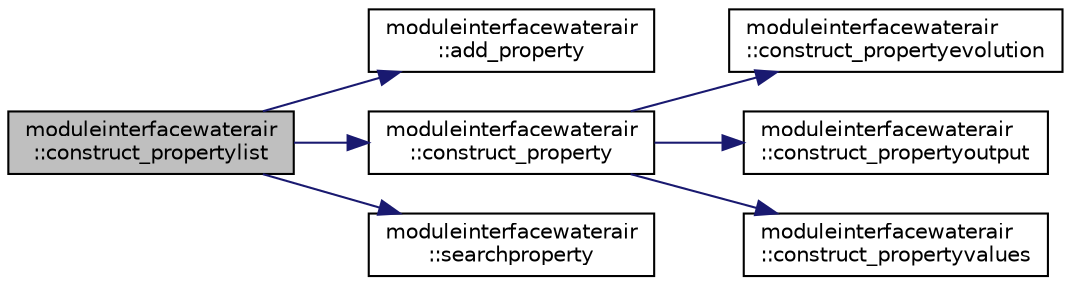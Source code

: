 digraph "moduleinterfacewaterair::construct_propertylist"
{
 // LATEX_PDF_SIZE
  edge [fontname="Helvetica",fontsize="10",labelfontname="Helvetica",labelfontsize="10"];
  node [fontname="Helvetica",fontsize="10",shape=record];
  rankdir="LR";
  Node1 [label="moduleinterfacewaterair\l::construct_propertylist",height=0.2,width=0.4,color="black", fillcolor="grey75", style="filled", fontcolor="black",tooltip=" "];
  Node1 -> Node2 [color="midnightblue",fontsize="10",style="solid",fontname="Helvetica"];
  Node2 [label="moduleinterfacewaterair\l::add_property",height=0.2,width=0.4,color="black", fillcolor="white", style="filled",URL="$namespacemoduleinterfacewaterair.html#a2a801625d49cd1732858f2dc52a71271",tooltip=" "];
  Node1 -> Node3 [color="midnightblue",fontsize="10",style="solid",fontname="Helvetica"];
  Node3 [label="moduleinterfacewaterair\l::construct_property",height=0.2,width=0.4,color="black", fillcolor="white", style="filled",URL="$namespacemoduleinterfacewaterair.html#a1c130410b812b0bf92e6ba11c0bd282a",tooltip=" "];
  Node3 -> Node4 [color="midnightblue",fontsize="10",style="solid",fontname="Helvetica"];
  Node4 [label="moduleinterfacewaterair\l::construct_propertyevolution",height=0.2,width=0.4,color="black", fillcolor="white", style="filled",URL="$namespacemoduleinterfacewaterair.html#a49127aa503109a2b4f86aee6e0d4d665",tooltip=" "];
  Node3 -> Node5 [color="midnightblue",fontsize="10",style="solid",fontname="Helvetica"];
  Node5 [label="moduleinterfacewaterair\l::construct_propertyoutput",height=0.2,width=0.4,color="black", fillcolor="white", style="filled",URL="$namespacemoduleinterfacewaterair.html#aa99a2e7fefb8e45ed29092e8c068982a",tooltip=" "];
  Node3 -> Node6 [color="midnightblue",fontsize="10",style="solid",fontname="Helvetica"];
  Node6 [label="moduleinterfacewaterair\l::construct_propertyvalues",height=0.2,width=0.4,color="black", fillcolor="white", style="filled",URL="$namespacemoduleinterfacewaterair.html#ab978efce2a9105b81e6223878df6e3ae",tooltip=" "];
  Node1 -> Node7 [color="midnightblue",fontsize="10",style="solid",fontname="Helvetica"];
  Node7 [label="moduleinterfacewaterair\l::searchproperty",height=0.2,width=0.4,color="black", fillcolor="white", style="filled",URL="$namespacemoduleinterfacewaterair.html#a9b32248d73ce68c55c1d8671b779f48a",tooltip=" "];
}

